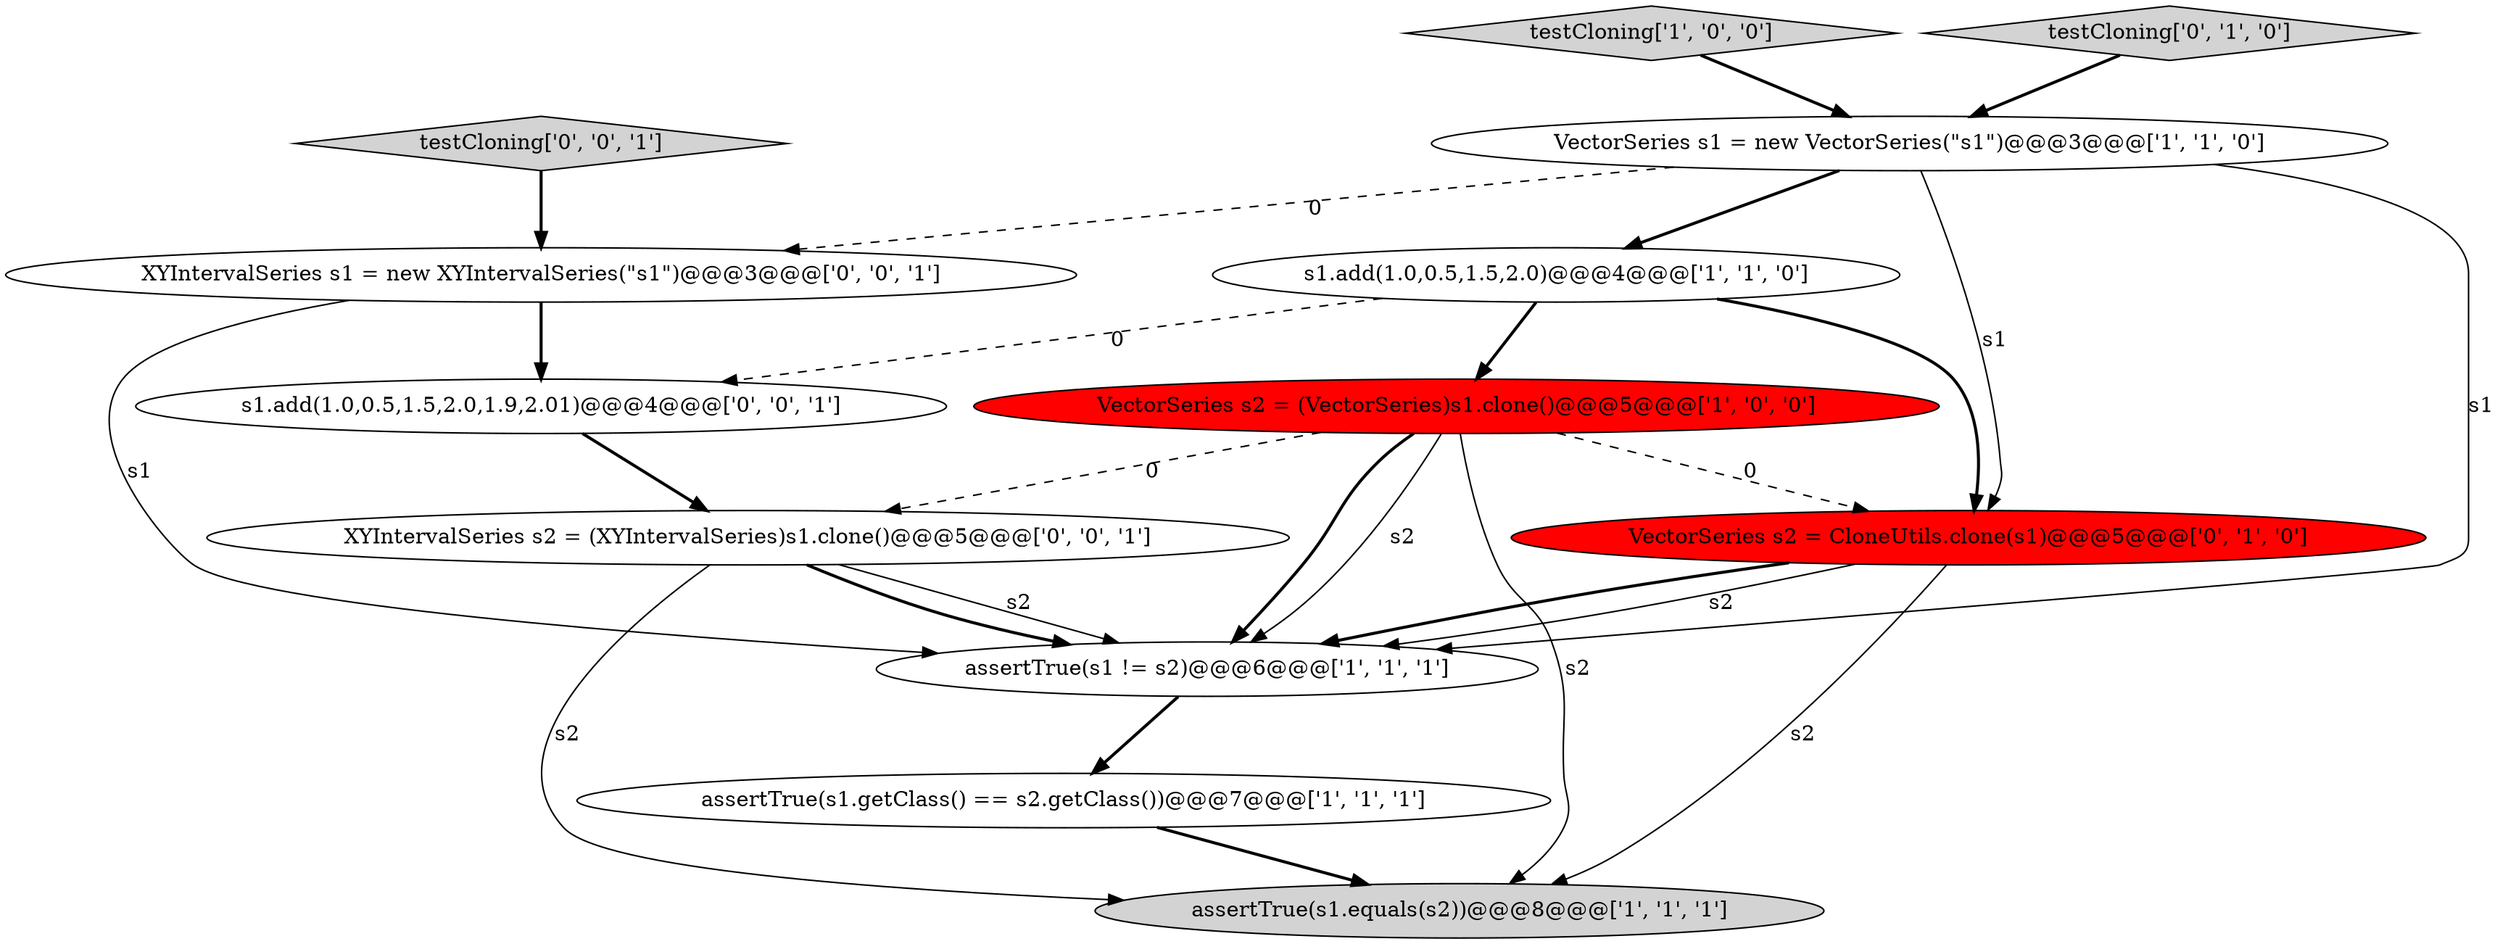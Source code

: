 digraph {
2 [style = filled, label = "VectorSeries s1 = new VectorSeries(\"s1\")@@@3@@@['1', '1', '0']", fillcolor = white, shape = ellipse image = "AAA0AAABBB1BBB"];
0 [style = filled, label = "testCloning['1', '0', '0']", fillcolor = lightgray, shape = diamond image = "AAA0AAABBB1BBB"];
6 [style = filled, label = "assertTrue(s1 != s2)@@@6@@@['1', '1', '1']", fillcolor = white, shape = ellipse image = "AAA0AAABBB1BBB"];
10 [style = filled, label = "XYIntervalSeries s2 = (XYIntervalSeries)s1.clone()@@@5@@@['0', '0', '1']", fillcolor = white, shape = ellipse image = "AAA0AAABBB3BBB"];
8 [style = filled, label = "testCloning['0', '1', '0']", fillcolor = lightgray, shape = diamond image = "AAA0AAABBB2BBB"];
9 [style = filled, label = "XYIntervalSeries s1 = new XYIntervalSeries(\"s1\")@@@3@@@['0', '0', '1']", fillcolor = white, shape = ellipse image = "AAA0AAABBB3BBB"];
12 [style = filled, label = "s1.add(1.0,0.5,1.5,2.0,1.9,2.01)@@@4@@@['0', '0', '1']", fillcolor = white, shape = ellipse image = "AAA0AAABBB3BBB"];
5 [style = filled, label = "VectorSeries s2 = (VectorSeries)s1.clone()@@@5@@@['1', '0', '0']", fillcolor = red, shape = ellipse image = "AAA1AAABBB1BBB"];
1 [style = filled, label = "s1.add(1.0,0.5,1.5,2.0)@@@4@@@['1', '1', '0']", fillcolor = white, shape = ellipse image = "AAA0AAABBB1BBB"];
7 [style = filled, label = "VectorSeries s2 = CloneUtils.clone(s1)@@@5@@@['0', '1', '0']", fillcolor = red, shape = ellipse image = "AAA1AAABBB2BBB"];
4 [style = filled, label = "assertTrue(s1.getClass() == s2.getClass())@@@7@@@['1', '1', '1']", fillcolor = white, shape = ellipse image = "AAA0AAABBB1BBB"];
11 [style = filled, label = "testCloning['0', '0', '1']", fillcolor = lightgray, shape = diamond image = "AAA0AAABBB3BBB"];
3 [style = filled, label = "assertTrue(s1.equals(s2))@@@8@@@['1', '1', '1']", fillcolor = lightgray, shape = ellipse image = "AAA0AAABBB1BBB"];
1->5 [style = bold, label=""];
4->3 [style = bold, label=""];
10->6 [style = solid, label="s2"];
10->3 [style = solid, label="s2"];
2->1 [style = bold, label=""];
7->6 [style = solid, label="s2"];
0->2 [style = bold, label=""];
7->3 [style = solid, label="s2"];
11->9 [style = bold, label=""];
1->7 [style = bold, label=""];
10->6 [style = bold, label=""];
1->12 [style = dashed, label="0"];
6->4 [style = bold, label=""];
12->10 [style = bold, label=""];
5->6 [style = bold, label=""];
8->2 [style = bold, label=""];
5->10 [style = dashed, label="0"];
2->9 [style = dashed, label="0"];
9->6 [style = solid, label="s1"];
7->6 [style = bold, label=""];
2->6 [style = solid, label="s1"];
5->6 [style = solid, label="s2"];
9->12 [style = bold, label=""];
5->7 [style = dashed, label="0"];
5->3 [style = solid, label="s2"];
2->7 [style = solid, label="s1"];
}
